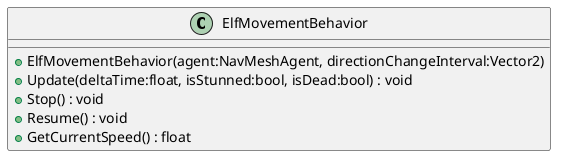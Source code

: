 @startuml
class ElfMovementBehavior {
    + ElfMovementBehavior(agent:NavMeshAgent, directionChangeInterval:Vector2)
    + Update(deltaTime:float, isStunned:bool, isDead:bool) : void
    + Stop() : void
    + Resume() : void
    + GetCurrentSpeed() : float
}
@enduml

